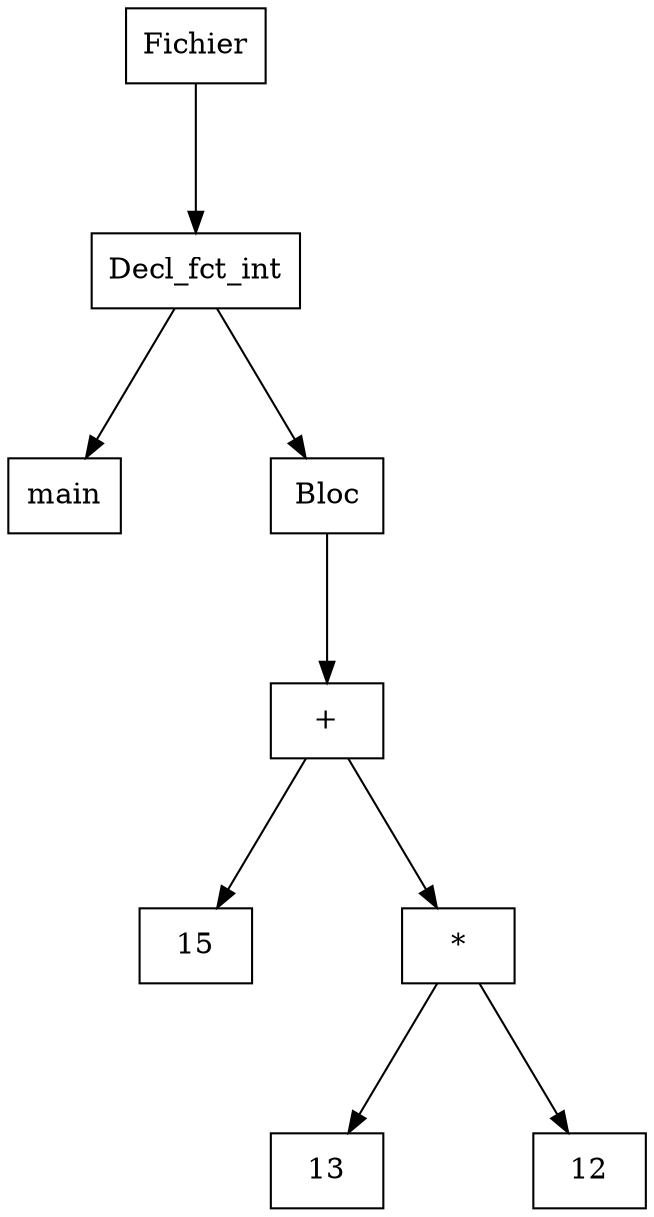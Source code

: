 digraph "ast"{

	nodesep=1;
	ranksep=1;

	N0 [label="Fichier", shape="box"];
	N1 [label="Decl_fct_int", shape="box"];
	N2 [label="main", shape="box"];
	N3 [label="Bloc", shape="box"];
	N4 [label="+", shape="box"];
	N5 [label="15", shape="box"];
	N6 [label="*", shape="box"];
	N7 [label="13", shape="box"];
	N8 [label="12", shape="box"];

	N1 -> N2; 
	N4 -> N5; 
	N6 -> N7; 
	N6 -> N8; 
	N4 -> N6; 
	N3 -> N4; 
	N1 -> N3; 
	N0 -> N1; 
}

